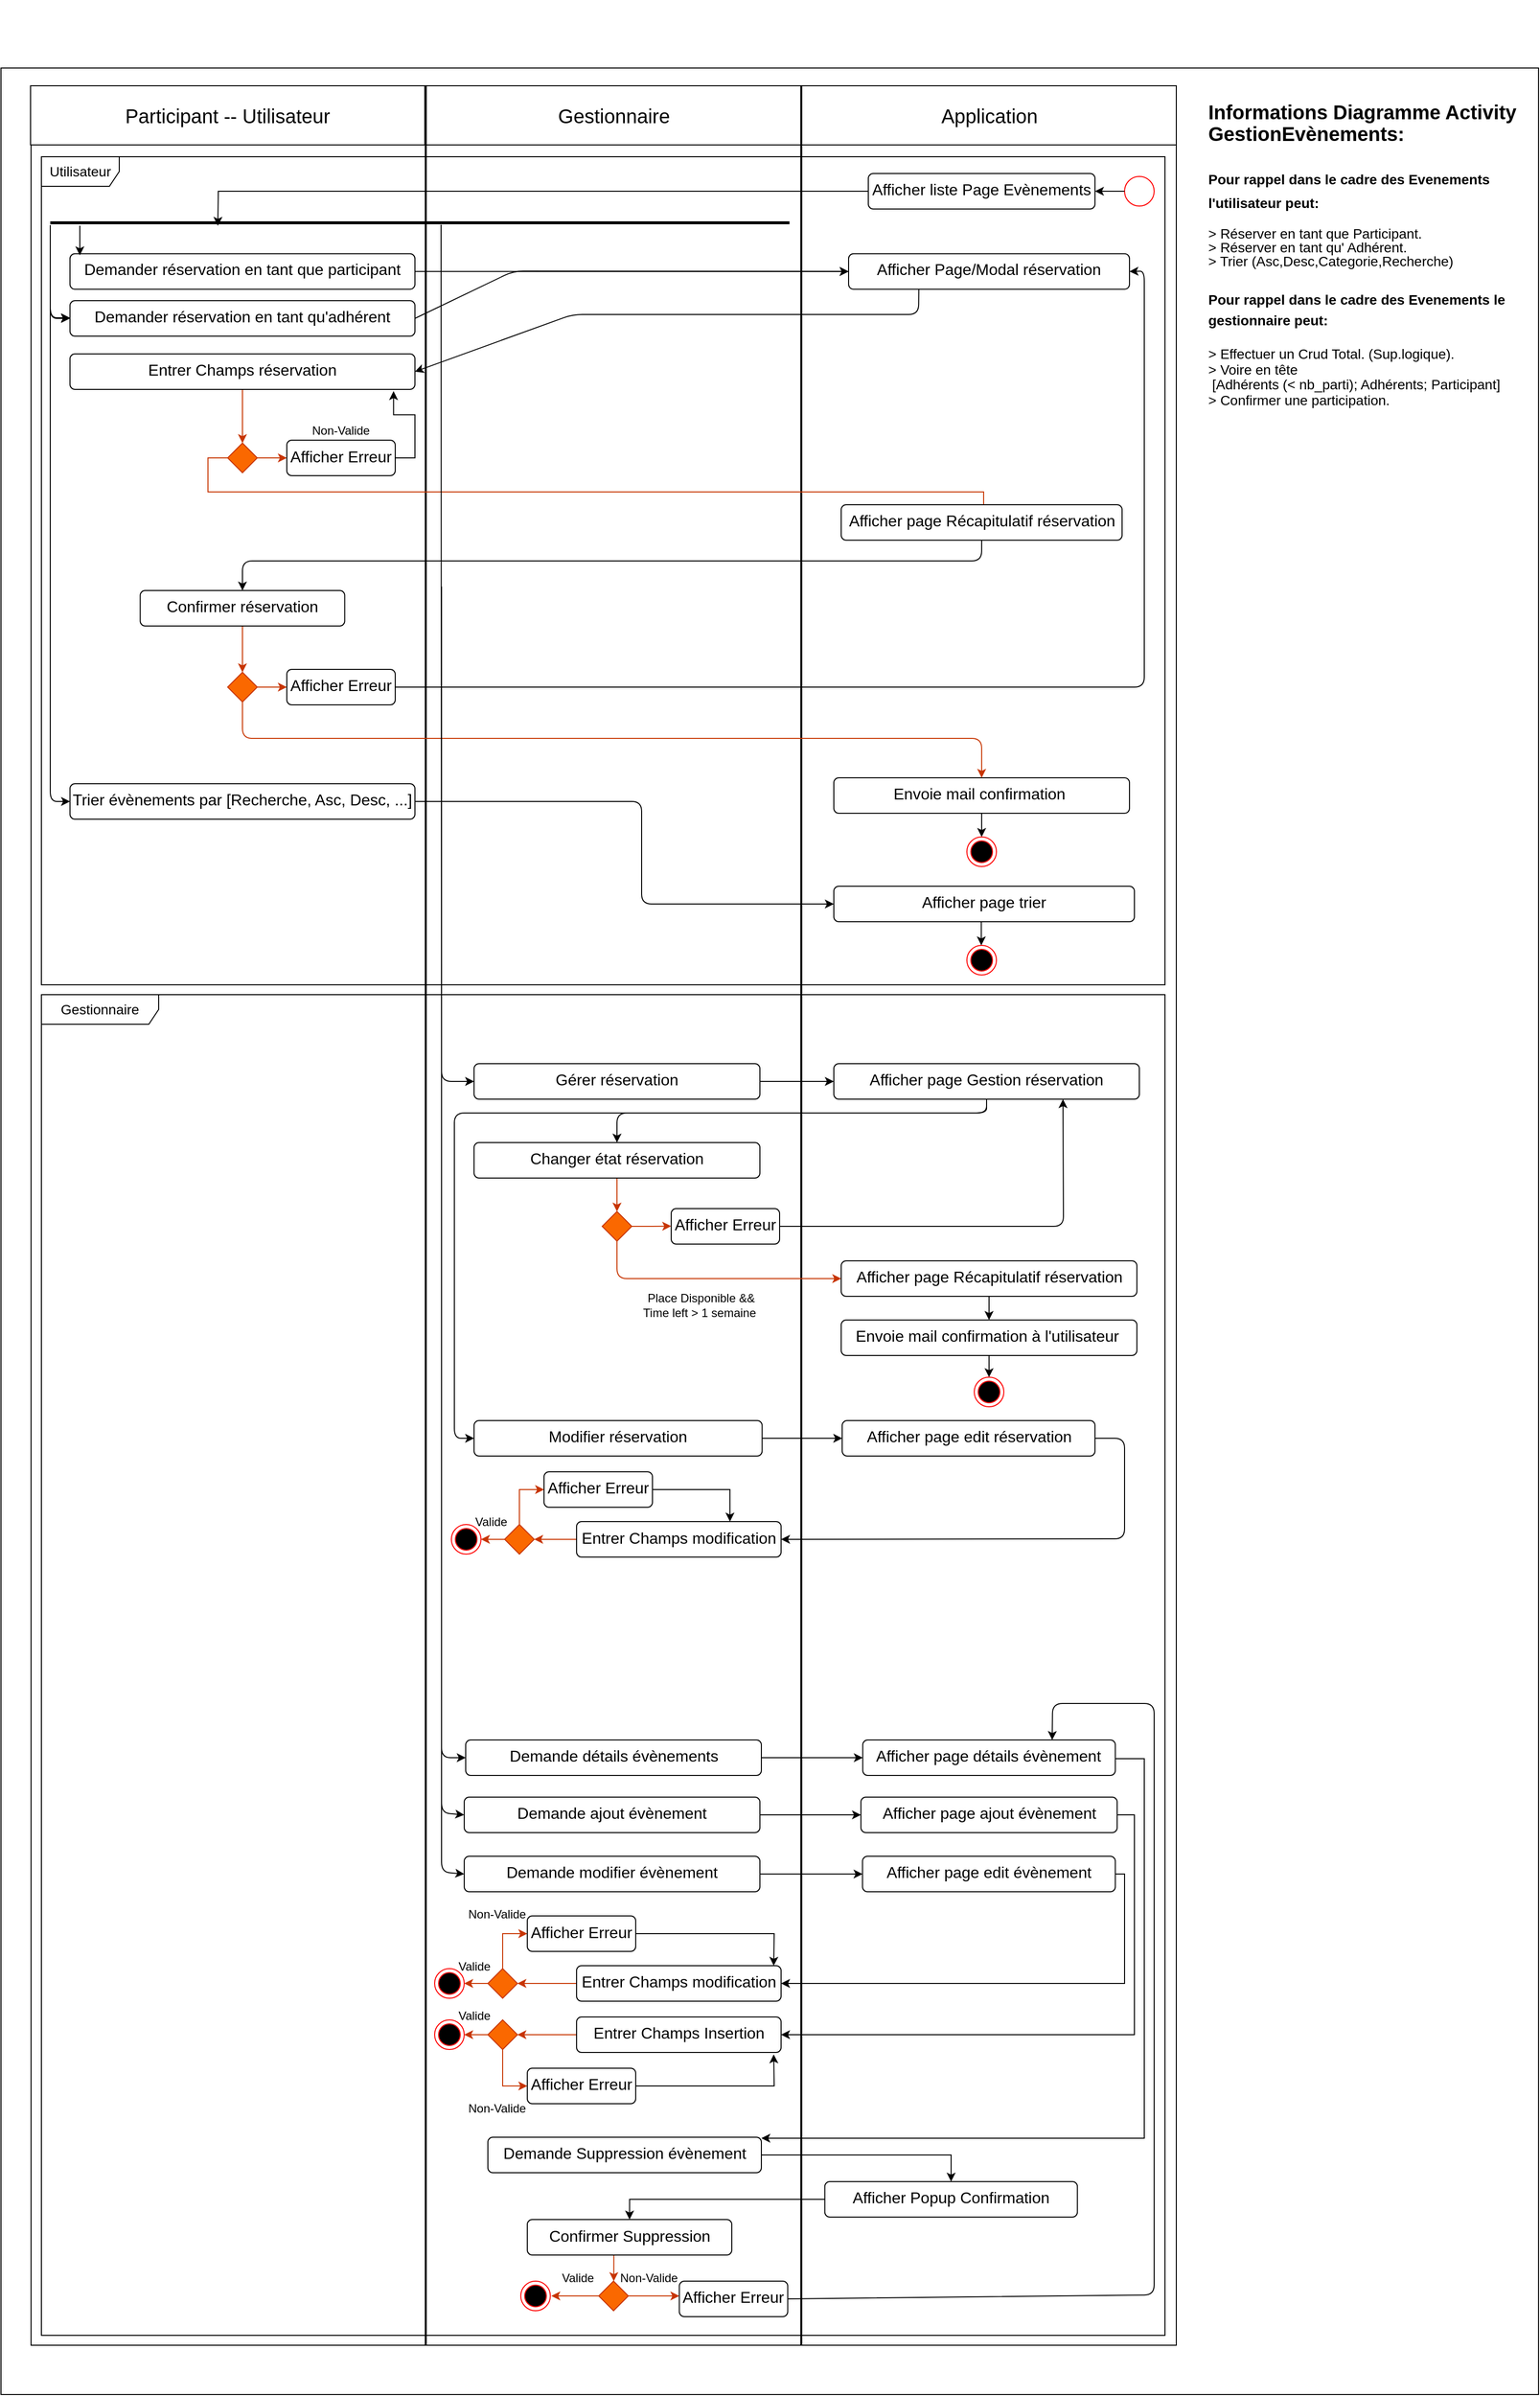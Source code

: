 <mxfile>
    <diagram id="xpCs7ac5HXJ607wwNnGd" name="Page-1">
        <mxGraphModel dx="-3199" dy="1293" grid="1" gridSize="10" guides="1" tooltips="1" connect="1" arrows="1" fold="1" page="1" pageScale="1" pageWidth="827" pageHeight="1169" math="0" shadow="0">
            <root>
                <mxCell id="0"/>
                <mxCell id="1" parent="0"/>
                <mxCell id="2" value="" style="rounded=0;whiteSpace=wrap;html=1;movable=1;resizable=1;rotatable=1;deletable=1;editable=1;locked=0;connectable=1;" parent="1" vertex="1">
                    <mxGeometry x="5400" y="1010" width="1560" height="2360" as="geometry"/>
                </mxCell>
                <mxCell id="54" value="" style="rounded=0;whiteSpace=wrap;html=1;movable=1;resizable=1;rotatable=1;deletable=1;editable=1;locked=0;connectable=1;" parent="1" vertex="1">
                    <mxGeometry x="5430.5" y="1028" width="400" height="2292" as="geometry"/>
                </mxCell>
                <mxCell id="53" value="" style="rounded=0;whiteSpace=wrap;html=1;movable=1;resizable=1;rotatable=1;deletable=1;editable=1;locked=0;connectable=1;" parent="1" vertex="1">
                    <mxGeometry x="5831.5" y="1028" width="380" height="2292" as="geometry"/>
                </mxCell>
                <mxCell id="3" value="&lt;font style=&quot;font-size: 20px;&quot;&gt;Participant -- Utilisateur&lt;/font&gt;" style="rounded=0;whiteSpace=wrap;html=1;movable=1;resizable=1;rotatable=1;deletable=1;editable=1;locked=0;connectable=1;" parent="1" vertex="1">
                    <mxGeometry x="5430" y="1028" width="400" height="60" as="geometry"/>
                </mxCell>
                <mxCell id="4" value="" style="rounded=0;whiteSpace=wrap;html=1;movable=1;resizable=1;rotatable=1;deletable=1;editable=1;locked=0;connectable=1;" parent="1" vertex="1">
                    <mxGeometry x="6212.5" y="1028" width="380" height="2292" as="geometry"/>
                </mxCell>
                <mxCell id="5" value="&lt;font style=&quot;font-size: 20px;&quot;&gt;Gestionnaire&lt;/font&gt;" style="rounded=0;whiteSpace=wrap;html=1;movable=1;resizable=1;rotatable=1;deletable=1;editable=1;locked=0;connectable=1;" parent="1" vertex="1">
                    <mxGeometry x="5831.5" y="1028" width="380" height="60" as="geometry"/>
                </mxCell>
                <mxCell id="10" value="" style="ellipse;html=1;strokeColor=#FF0000;movable=1;resizable=1;rotatable=1;deletable=1;editable=1;locked=0;connectable=1;" parent="1" vertex="1">
                    <mxGeometry x="6540" y="1120" width="30" height="30" as="geometry"/>
                </mxCell>
                <mxCell id="11" value="&lt;font color=&quot;#ffffff&quot; face=&quot;Comic Sans MS&quot; style=&quot;font-size: 30px;&quot;&gt;&lt;u style=&quot;&quot;&gt;Activity: Gestion évènements &amp;amp;&amp;amp; réservation&amp;nbsp;&lt;/u&gt;&lt;/font&gt;" style="text;html=1;strokeColor=none;fillColor=none;align=center;verticalAlign=middle;whiteSpace=wrap;rounded=0;movable=1;resizable=1;rotatable=1;deletable=1;editable=1;locked=0;connectable=1;" parent="1" vertex="1">
                    <mxGeometry x="5808.75" y="944" width="669" height="30" as="geometry"/>
                </mxCell>
                <mxCell id="13" value="&lt;h1 style=&quot;font-size: 20px; line-height: 110%;&quot;&gt;&lt;span style=&quot;background-color: initial;&quot;&gt;Informations Diagramme Activity GestionEvènements:&lt;br&gt;&lt;br&gt;&lt;/span&gt;&lt;span style=&quot;font-size: 14px; background-color: initial;&quot;&gt;Pour rappel dans le cadre des Evenements l'utilisateur peut:&lt;br&gt;&lt;/span&gt;&lt;/h1&gt;&lt;div style=&quot;line-height: 110%;&quot;&gt;&lt;span style=&quot;font-size: 14px;&quot;&gt;&amp;gt; Réserver en tant que Participant.&lt;/span&gt;&lt;/div&gt;&lt;div style=&quot;line-height: 110%;&quot;&gt;&lt;span style=&quot;font-size: 14px;&quot;&gt;&amp;gt; Réserver en tant qu' Adhérent.&lt;/span&gt;&lt;/div&gt;&lt;div style=&quot;line-height: 110%;&quot;&gt;&lt;span style=&quot;font-size: 14px;&quot;&gt;&amp;gt; Trier (Asc,Desc,Categorie,Recherche)&lt;/span&gt;&lt;/div&gt;&lt;div style=&quot;font-size: 14px; line-height: 110%;&quot;&gt;&lt;h1 style=&quot;line-height: 60%;&quot;&gt;&lt;span style=&quot;background-color: initial; font-size: 14px;&quot;&gt;Pour rappel dans le cadre&amp;nbsp;&lt;/span&gt;&lt;span style=&quot;background-color: initial; font-size: 14px;&quot;&gt;des Evenements le gestionnaire&amp;nbsp;&lt;/span&gt;&lt;span style=&quot;background-color: initial; font-size: 14px;&quot;&gt;&lt;span style=&quot;background-color: initial;&quot;&gt;peut:&lt;/span&gt;&lt;/span&gt;&lt;br&gt;&lt;/h1&gt;&lt;div style=&quot;line-height: 110%;&quot;&gt;&lt;span style=&quot;font-size: 14px;&quot;&gt;&amp;gt; Effectuer un Crud Total. (Sup.logique).&lt;/span&gt;&lt;/div&gt;&lt;div style=&quot;line-height: 110%;&quot;&gt;&lt;span style=&quot;font-size: 14px;&quot;&gt;&amp;gt; Voire en tête&amp;nbsp;&lt;/span&gt;&lt;/div&gt;&lt;div style=&quot;line-height: 110%;&quot;&gt;&lt;span style=&quot;font-size: 14px;&quot;&gt;&amp;nbsp;[Adhérents (&amp;lt; nb_parti); Adhérents; Participant]&lt;/span&gt;&lt;/div&gt;&lt;div style=&quot;line-height: 110%;&quot;&gt;&amp;gt; Confirmer une participation.&lt;/div&gt;&lt;/div&gt;&lt;div style=&quot;line-height: 110%;&quot;&gt;&lt;br&gt;&lt;/div&gt;" style="text;html=1;strokeColor=none;fillColor=none;spacing=5;spacingTop=-20;whiteSpace=wrap;overflow=hidden;rounded=0;movable=1;resizable=1;rotatable=1;deletable=1;editable=1;locked=0;connectable=1;" parent="1" vertex="1">
                    <mxGeometry x="6620" y="1041" width="330" height="446" as="geometry"/>
                </mxCell>
                <mxCell id="43" value="&lt;font style=&quot;font-size: 20px;&quot;&gt;Application&lt;/font&gt;" style="rounded=0;whiteSpace=wrap;html=1;movable=1;resizable=1;rotatable=1;deletable=1;editable=1;locked=0;connectable=1;" parent="1" vertex="1">
                    <mxGeometry x="6212.5" y="1028" width="380" height="60" as="geometry"/>
                </mxCell>
                <mxCell id="75" style="edgeStyle=none;html=1;exitX=1;exitY=0.5;exitDx=0;exitDy=0;entryX=1;entryY=0.5;entryDx=0;entryDy=0;strokeColor=#FFFFFF;fontSize=14;fillColor=#FF8000;" parent="1" source="71" target="19" edge="1">
                    <mxGeometry relative="1" as="geometry">
                        <Array as="points">
                            <mxPoint x="6570" y="1638"/>
                            <mxPoint x="6570" y="1216"/>
                        </Array>
                    </mxGeometry>
                </mxCell>
                <mxCell id="93" value="Utilisateur" style="shape=umlFrame;whiteSpace=wrap;html=1;fontSize=14;width=79;height=30;movable=0;resizable=0;rotatable=0;deletable=0;editable=0;connectable=0;" parent="1" vertex="1">
                    <mxGeometry x="5441" y="1100" width="1140" height="840" as="geometry"/>
                </mxCell>
                <mxCell id="94" value="Gestionnaire" style="shape=umlFrame;whiteSpace=wrap;html=1;fontSize=14;width=119;height=30;movable=1;resizable=1;rotatable=1;deletable=1;editable=1;connectable=1;" parent="1" vertex="1">
                    <mxGeometry x="5441" y="1950" width="1140" height="1360" as="geometry"/>
                </mxCell>
                <mxCell id="6" style="edgeStyle=orthogonalEdgeStyle;rounded=0;orthogonalLoop=1;jettySize=auto;html=1;exitX=0;exitY=0.5;exitDx=0;exitDy=0;movable=1;resizable=1;rotatable=1;deletable=1;editable=1;locked=0;connectable=1;strokeColor=#000000;" parent="1" source="7" edge="1">
                    <mxGeometry relative="1" as="geometry">
                        <mxPoint x="5620" y="1170" as="targetPoint"/>
                        <mxPoint x="5880" y="1131" as="sourcePoint"/>
                    </mxGeometry>
                </mxCell>
                <mxCell id="7" value="&lt;font style=&quot;font-size: 16px;&quot;&gt;Afficher liste Page Evènements&lt;/font&gt;" style="html=1;align=center;verticalAlign=top;rounded=1;absoluteArcSize=1;arcSize=10;dashed=0;whiteSpace=wrap;movable=1;resizable=1;rotatable=1;deletable=1;editable=1;locked=0;connectable=1;" parent="1" vertex="1">
                    <mxGeometry x="6280" y="1117" width="230" height="36" as="geometry"/>
                </mxCell>
                <mxCell id="8" value="" style="edgeStyle=none;rounded=0;orthogonalLoop=1;jettySize=auto;html=1;movable=1;resizable=1;rotatable=1;deletable=1;editable=1;locked=0;connectable=1;" parent="1" edge="1">
                    <mxGeometry relative="1" as="geometry">
                        <mxPoint x="5976.5" y="1718" as="sourcePoint"/>
                        <mxPoint x="5976.5" y="1718" as="targetPoint"/>
                    </mxGeometry>
                </mxCell>
                <mxCell id="9" style="edgeStyle=orthogonalEdgeStyle;rounded=0;orthogonalLoop=1;jettySize=auto;html=1;exitX=0;exitY=0.5;exitDx=0;exitDy=0;entryX=1;entryY=0.5;entryDx=0;entryDy=0;movable=1;resizable=1;rotatable=1;deletable=1;editable=1;locked=0;connectable=1;" parent="1" source="10" target="7" edge="1">
                    <mxGeometry relative="1" as="geometry"/>
                </mxCell>
                <mxCell id="64" style="edgeStyle=none;html=1;exitX=0.25;exitY=1;exitDx=0;exitDy=0;entryX=1;entryY=0.5;entryDx=0;entryDy=0;fontSize=14;" parent="1" source="19" target="63" edge="1">
                    <mxGeometry relative="1" as="geometry">
                        <Array as="points">
                            <mxPoint x="6331" y="1260"/>
                            <mxPoint x="5980" y="1260"/>
                        </Array>
                    </mxGeometry>
                </mxCell>
                <mxCell id="19" value="&lt;font style=&quot;font-size: 16px;&quot;&gt;Afficher Page/Modal&amp;nbsp;&lt;/font&gt;&lt;span style=&quot;font-size: 16px;&quot;&gt;réservation&lt;/span&gt;" style="html=1;align=center;verticalAlign=top;rounded=1;absoluteArcSize=1;arcSize=10;dashed=0;whiteSpace=wrap;movable=1;resizable=1;rotatable=1;deletable=1;editable=1;locked=0;connectable=1;" parent="1" vertex="1">
                    <mxGeometry x="6260" y="1198.39" width="285" height="36" as="geometry"/>
                </mxCell>
                <mxCell id="22" style="edgeStyle=orthogonalEdgeStyle;rounded=0;orthogonalLoop=1;jettySize=auto;html=1;entryX=0.5;entryY=0;entryDx=0;entryDy=0;fillColor=#fa6800;strokeColor=#C73500;exitX=0.5;exitY=1;exitDx=0;exitDy=0;" parent="1" source="63" target="25" edge="1">
                    <mxGeometry relative="1" as="geometry">
                        <mxPoint x="5645" y="1350" as="sourcePoint"/>
                    </mxGeometry>
                </mxCell>
                <mxCell id="23" style="edgeStyle=orthogonalEdgeStyle;rounded=0;orthogonalLoop=1;jettySize=auto;html=1;exitX=1;exitY=0.5;exitDx=0;exitDy=0;fillColor=#fa6800;strokeColor=#C73500;entryX=0;entryY=0.5;entryDx=0;entryDy=0;" parent="1" source="25" target="47" edge="1">
                    <mxGeometry relative="1" as="geometry">
                        <mxPoint x="5720" y="1350" as="targetPoint"/>
                    </mxGeometry>
                </mxCell>
                <mxCell id="24" style="edgeStyle=orthogonalEdgeStyle;rounded=0;orthogonalLoop=1;jettySize=auto;html=1;exitX=0;exitY=0.5;exitDx=0;exitDy=0;entryX=0.5;entryY=0;entryDx=0;entryDy=0;fillColor=#fa6800;strokeColor=#C73500;" parent="1" source="25" target="28" edge="1">
                    <mxGeometry relative="1" as="geometry">
                        <Array as="points">
                            <mxPoint x="5610" y="1405"/>
                            <mxPoint x="5610" y="1440"/>
                            <mxPoint x="6397" y="1440"/>
                            <mxPoint x="6397" y="1488"/>
                        </Array>
                    </mxGeometry>
                </mxCell>
                <mxCell id="25" value="" style="rhombus;fillColor=#fa6800;fontColor=#000000;strokeColor=#C73500;movable=1;resizable=1;rotatable=1;deletable=1;editable=1;locked=0;connectable=1;" parent="1" vertex="1">
                    <mxGeometry x="5630" y="1390.5" width="30" height="30" as="geometry"/>
                </mxCell>
                <mxCell id="26" value="Non-Valide" style="text;html=1;strokeColor=none;fillColor=none;align=center;verticalAlign=middle;whiteSpace=wrap;rounded=0;movable=1;resizable=1;rotatable=1;deletable=1;editable=1;locked=0;connectable=1;" parent="1" vertex="1">
                    <mxGeometry x="5710" y="1367.5" width="70" height="20" as="geometry"/>
                </mxCell>
                <mxCell id="68" style="edgeStyle=none;html=1;exitX=0.5;exitY=1;exitDx=0;exitDy=0;entryX=0.5;entryY=0;entryDx=0;entryDy=0;fontSize=14;" parent="1" source="28" target="67" edge="1">
                    <mxGeometry relative="1" as="geometry">
                        <Array as="points">
                            <mxPoint x="6395" y="1510"/>
                            <mxPoint x="5645" y="1510"/>
                        </Array>
                    </mxGeometry>
                </mxCell>
                <mxCell id="28" value="&lt;font style=&quot;font-size: 16px;&quot;&gt;Afficher page Récapitulatif&amp;nbsp;&lt;/font&gt;&lt;span style=&quot;font-size: 16px;&quot;&gt;réservation&lt;/span&gt;" style="html=1;align=center;verticalAlign=top;rounded=1;absoluteArcSize=1;arcSize=10;dashed=0;whiteSpace=wrap;movable=1;resizable=1;rotatable=1;deletable=1;editable=1;locked=0;connectable=1;" parent="1" vertex="1">
                    <mxGeometry x="6252.5" y="1453" width="285" height="36" as="geometry"/>
                </mxCell>
                <mxCell id="46" style="edgeStyle=orthogonalEdgeStyle;rounded=0;orthogonalLoop=1;jettySize=auto;html=1;exitX=1;exitY=0.5;exitDx=0;exitDy=0;entryX=0.938;entryY=1.049;entryDx=0;entryDy=0;entryPerimeter=0;" parent="1" source="47" target="63" edge="1">
                    <mxGeometry relative="1" as="geometry">
                        <mxPoint x="5800" y="1350" as="targetPoint"/>
                    </mxGeometry>
                </mxCell>
                <mxCell id="47" value="&lt;font style=&quot;font-size: 16px;&quot;&gt;Afficher Erreur&lt;/font&gt;" style="html=1;align=center;verticalAlign=top;rounded=1;absoluteArcSize=1;arcSize=10;dashed=0;whiteSpace=wrap;movable=1;resizable=1;rotatable=1;deletable=1;editable=1;locked=0;connectable=1;" parent="1" vertex="1">
                    <mxGeometry x="5690" y="1387.5" width="110" height="36" as="geometry"/>
                </mxCell>
                <mxCell id="78" style="edgeStyle=none;html=1;exitX=0.5;exitY=1;exitDx=0;exitDy=0;entryX=0.5;entryY=0;entryDx=0;entryDy=0;strokeColor=#000000;fontSize=14;fillColor=#FF8000;" parent="1" source="52" target="77" edge="1">
                    <mxGeometry relative="1" as="geometry"/>
                </mxCell>
                <mxCell id="52" value="&lt;font style=&quot;font-size: 16px;&quot;&gt;Envoie mail confirmation&amp;nbsp;&lt;/font&gt;" style="html=1;align=center;verticalAlign=top;rounded=1;absoluteArcSize=1;arcSize=10;dashed=0;whiteSpace=wrap;movable=1;resizable=1;rotatable=1;deletable=1;editable=1;locked=0;connectable=1;" parent="1" vertex="1">
                    <mxGeometry x="6245" y="1730" width="300" height="36" as="geometry"/>
                </mxCell>
                <mxCell id="55" value="" style="endArrow=none;startArrow=none;endFill=0;startFill=0;endSize=8;html=1;verticalAlign=bottom;labelBackgroundColor=none;strokeWidth=3;rounded=0;movable=1;resizable=1;rotatable=1;deletable=1;editable=1;locked=0;connectable=1;" parent="1" edge="1">
                    <mxGeometry width="160" relative="1" as="geometry">
                        <mxPoint x="5450" y="1167" as="sourcePoint"/>
                        <mxPoint x="6200" y="1167" as="targetPoint"/>
                    </mxGeometry>
                </mxCell>
                <mxCell id="59" style="edgeStyle=none;html=1;exitX=1;exitY=0.5;exitDx=0;exitDy=0;entryX=0;entryY=0.5;entryDx=0;entryDy=0;fontSize=14;" parent="1" source="56" target="19" edge="1">
                    <mxGeometry relative="1" as="geometry"/>
                </mxCell>
                <mxCell id="56" value="&lt;font style=&quot;font-size: 16px;&quot;&gt;Demander réservation en tant que participant&lt;/font&gt;" style="html=1;align=center;verticalAlign=top;rounded=1;absoluteArcSize=1;arcSize=10;dashed=0;whiteSpace=wrap;movable=1;resizable=1;rotatable=1;deletable=1;editable=1;locked=0;connectable=1;" parent="1" vertex="1">
                    <mxGeometry x="5470" y="1198.39" width="350" height="36" as="geometry"/>
                </mxCell>
                <mxCell id="60" style="edgeStyle=none;html=1;exitX=1;exitY=0.5;exitDx=0;exitDy=0;entryX=0;entryY=0.5;entryDx=0;entryDy=0;fontSize=14;" parent="1" source="57" target="19" edge="1">
                    <mxGeometry relative="1" as="geometry">
                        <Array as="points">
                            <mxPoint x="5920" y="1216"/>
                        </Array>
                    </mxGeometry>
                </mxCell>
                <mxCell id="62" style="edgeStyle=none;html=1;fontSize=14;entryX=0;entryY=0.5;entryDx=0;entryDy=0;" parent="1" target="57" edge="1">
                    <mxGeometry relative="1" as="geometry">
                        <mxPoint x="5450" y="1170" as="sourcePoint"/>
                        <Array as="points">
                            <mxPoint x="5450" y="1264"/>
                        </Array>
                    </mxGeometry>
                </mxCell>
                <mxCell id="57" value="&lt;font style=&quot;font-size: 16px;&quot;&gt;Demander réservation en tant qu'adhérent&lt;/font&gt;" style="html=1;align=center;verticalAlign=top;rounded=1;absoluteArcSize=1;arcSize=10;dashed=0;whiteSpace=wrap;movable=1;resizable=1;rotatable=1;deletable=1;editable=1;locked=0;connectable=1;" parent="1" vertex="1">
                    <mxGeometry x="5470" y="1246" width="350" height="36" as="geometry"/>
                </mxCell>
                <mxCell id="63" value="&lt;span style=&quot;font-size: 16px;&quot;&gt;Entrer Champs&amp;nbsp;&lt;/span&gt;&lt;span style=&quot;font-size: 16px;&quot;&gt;réservation&lt;/span&gt;" style="html=1;align=center;verticalAlign=top;rounded=1;absoluteArcSize=1;arcSize=10;dashed=0;whiteSpace=wrap;movable=1;resizable=1;rotatable=1;deletable=1;editable=1;locked=0;connectable=1;strokeColor=default;" parent="1" vertex="1">
                    <mxGeometry x="5470" y="1300" width="350" height="36" as="geometry"/>
                </mxCell>
                <mxCell id="72" style="edgeStyle=none;html=1;exitX=0.5;exitY=1;exitDx=0;exitDy=0;entryX=0.5;entryY=0;entryDx=0;entryDy=0;fontSize=14;fillColor=#FF8000;strokeColor=#C73500;" parent="1" source="67" target="70" edge="1">
                    <mxGeometry relative="1" as="geometry"/>
                </mxCell>
                <mxCell id="67" value="&lt;span style=&quot;font-size: 16px;&quot;&gt;Confirmer&amp;nbsp;&lt;/span&gt;&lt;span style=&quot;font-size: 16px;&quot;&gt;réservation&lt;/span&gt;" style="html=1;align=center;verticalAlign=top;rounded=1;absoluteArcSize=1;arcSize=10;dashed=0;whiteSpace=wrap;movable=1;resizable=1;rotatable=1;deletable=1;editable=1;locked=0;connectable=1;" parent="1" vertex="1">
                    <mxGeometry x="5541.25" y="1540" width="207.5" height="36" as="geometry"/>
                </mxCell>
                <mxCell id="69" style="edgeStyle=orthogonalEdgeStyle;rounded=0;orthogonalLoop=1;jettySize=auto;html=1;exitX=1;exitY=0.5;exitDx=0;exitDy=0;fillColor=#fa6800;strokeColor=#C73500;entryX=0;entryY=0.5;entryDx=0;entryDy=0;" parent="1" source="70" target="71" edge="1">
                    <mxGeometry relative="1" as="geometry">
                        <mxPoint x="5720" y="1582.5" as="targetPoint"/>
                    </mxGeometry>
                </mxCell>
                <mxCell id="76" style="edgeStyle=none;html=1;exitX=0.5;exitY=1;exitDx=0;exitDy=0;entryX=0.5;entryY=0;entryDx=0;entryDy=0;strokeColor=#C73500;fontSize=14;fillColor=#FF8000;" parent="1" source="70" target="52" edge="1">
                    <mxGeometry relative="1" as="geometry">
                        <Array as="points">
                            <mxPoint x="5645" y="1690"/>
                            <mxPoint x="6395" y="1690"/>
                        </Array>
                    </mxGeometry>
                </mxCell>
                <mxCell id="70" value="" style="rhombus;fillColor=#fa6800;fontColor=#000000;strokeColor=#C73500;movable=1;resizable=1;rotatable=1;deletable=1;editable=1;locked=0;connectable=1;" parent="1" vertex="1">
                    <mxGeometry x="5630" y="1623" width="30" height="30" as="geometry"/>
                </mxCell>
                <mxCell id="254" style="edgeStyle=none;html=1;exitX=1;exitY=0.5;exitDx=0;exitDy=0;strokeColor=#000000;fontColor=#FFFFFF;entryX=1;entryY=0.5;entryDx=0;entryDy=0;" edge="1" parent="1" source="71" target="19">
                    <mxGeometry relative="1" as="geometry">
                        <mxPoint x="6110" y="1500" as="targetPoint"/>
                        <Array as="points">
                            <mxPoint x="6560" y="1638"/>
                            <mxPoint x="6560" y="1216"/>
                        </Array>
                    </mxGeometry>
                </mxCell>
                <mxCell id="71" value="&lt;font style=&quot;font-size: 16px;&quot;&gt;Afficher Erreur&lt;/font&gt;" style="html=1;align=center;verticalAlign=top;rounded=1;absoluteArcSize=1;arcSize=10;dashed=0;whiteSpace=wrap;movable=1;resizable=1;rotatable=1;deletable=1;editable=1;locked=0;connectable=1;" parent="1" vertex="1">
                    <mxGeometry x="5690" y="1620" width="110" height="36" as="geometry"/>
                </mxCell>
                <mxCell id="77" value="" style="ellipse;html=1;shape=endState;fillColor=#000000;strokeColor=#ff0000;movable=1;resizable=1;rotatable=1;deletable=1;editable=1;locked=0;connectable=1;" parent="1" vertex="1">
                    <mxGeometry x="6380" y="1790" width="30" height="30" as="geometry"/>
                </mxCell>
                <mxCell id="81" style="edgeStyle=none;html=1;strokeColor=#000000;fontSize=14;fillColor=#FF8000;entryX=0;entryY=0.5;entryDx=0;entryDy=0;" parent="1" target="79" edge="1">
                    <mxGeometry relative="1" as="geometry">
                        <mxPoint x="5450" y="1170" as="sourcePoint"/>
                        <Array as="points">
                            <mxPoint x="5450" y="1754"/>
                        </Array>
                    </mxGeometry>
                </mxCell>
                <mxCell id="83" style="edgeStyle=none;html=1;exitX=1;exitY=0.5;exitDx=0;exitDy=0;entryX=0;entryY=0.5;entryDx=0;entryDy=0;fontSize=14;fillColor=#f5f5f5;strokeColor=#000000;" parent="1" source="79" target="82" edge="1">
                    <mxGeometry relative="1" as="geometry">
                        <Array as="points">
                            <mxPoint x="6050" y="1754"/>
                            <mxPoint x="6050" y="1858"/>
                        </Array>
                    </mxGeometry>
                </mxCell>
                <mxCell id="79" value="&lt;font style=&quot;font-size: 16px;&quot;&gt;Trier évènements par [Recherche, Asc, Desc, ...]&lt;/font&gt;" style="html=1;align=center;verticalAlign=top;rounded=1;absoluteArcSize=1;arcSize=10;dashed=0;whiteSpace=wrap;movable=1;resizable=1;rotatable=1;deletable=1;editable=1;locked=0;connectable=1;" parent="1" vertex="1">
                    <mxGeometry x="5470" y="1736" width="350" height="36" as="geometry"/>
                </mxCell>
                <mxCell id="80" style="edgeStyle=none;html=1;fontSize=14;entryX=0;entryY=0.5;entryDx=0;entryDy=0;" parent="1" edge="1">
                    <mxGeometry relative="1" as="geometry">
                        <mxPoint x="5470" y="1263.39" as="targetPoint"/>
                        <mxPoint x="5450" y="1169.39" as="sourcePoint"/>
                        <Array as="points">
                            <mxPoint x="5450" y="1263.39"/>
                        </Array>
                    </mxGeometry>
                </mxCell>
                <mxCell id="61" style="edgeStyle=none;html=1;fontSize=14;" parent="1" edge="1">
                    <mxGeometry relative="1" as="geometry">
                        <mxPoint x="5480" y="1200" as="targetPoint"/>
                        <mxPoint x="5480" y="1170" as="sourcePoint"/>
                    </mxGeometry>
                </mxCell>
                <mxCell id="82" value="&lt;font style=&quot;font-size: 16px;&quot;&gt;Afficher page trier&lt;/font&gt;" style="html=1;align=center;verticalAlign=top;rounded=1;absoluteArcSize=1;arcSize=10;dashed=0;whiteSpace=wrap;movable=1;resizable=1;rotatable=1;deletable=1;editable=1;locked=0;connectable=1;" parent="1" vertex="1">
                    <mxGeometry x="6245" y="1840" width="305" height="36" as="geometry"/>
                </mxCell>
                <mxCell id="84" value="" style="ellipse;html=1;shape=endState;fillColor=#000000;strokeColor=#ff0000;movable=1;resizable=1;rotatable=1;deletable=1;editable=1;locked=0;connectable=1;" parent="1" vertex="1">
                    <mxGeometry x="6380" y="1900" width="30" height="30" as="geometry"/>
                </mxCell>
                <mxCell id="85" style="edgeStyle=none;html=1;exitX=0.5;exitY=1;exitDx=0;exitDy=0;entryX=0.5;entryY=0;entryDx=0;entryDy=0;strokeColor=#000000;fontSize=14;fillColor=#FF8000;" parent="1" edge="1">
                    <mxGeometry relative="1" as="geometry">
                        <mxPoint x="6394.64" y="1876" as="sourcePoint"/>
                        <mxPoint x="6394.64" y="1900" as="targetPoint"/>
                    </mxGeometry>
                </mxCell>
                <mxCell id="98" style="edgeStyle=none;html=1;strokeColor=#000000;fontSize=14;fillColor=#FF8000;entryX=0;entryY=0.5;entryDx=0;entryDy=0;" parent="1" edge="1" target="99">
                    <mxGeometry relative="1" as="geometry">
                        <mxPoint x="5866.5" y="2036" as="targetPoint"/>
                        <mxPoint x="5846.5" y="1169" as="sourcePoint"/>
                        <Array as="points">
                            <mxPoint x="5847" y="2038"/>
                        </Array>
                    </mxGeometry>
                </mxCell>
                <mxCell id="101" style="edgeStyle=none;html=1;exitX=1;exitY=0.5;exitDx=0;exitDy=0;entryX=0;entryY=0.5;entryDx=0;entryDy=0;strokeColor=#000000;fontSize=14;fillColor=#FF8000;" parent="1" source="99" target="100" edge="1">
                    <mxGeometry relative="1" as="geometry"/>
                </mxCell>
                <mxCell id="99" value="&lt;font style=&quot;font-size: 16px;&quot;&gt;Gérer réservation&lt;/font&gt;" style="html=1;align=center;verticalAlign=top;rounded=1;absoluteArcSize=1;arcSize=10;dashed=0;whiteSpace=wrap;movable=1;resizable=1;rotatable=1;deletable=1;editable=1;locked=0;connectable=1;" parent="1" vertex="1">
                    <mxGeometry x="5880" y="2020" width="290" height="36" as="geometry"/>
                </mxCell>
                <mxCell id="103" style="edgeStyle=none;html=1;exitX=0.5;exitY=1;exitDx=0;exitDy=0;entryX=0.5;entryY=0;entryDx=0;entryDy=0;strokeColor=#000000;fontSize=14;fillColor=#FF8000;" parent="1" source="100" target="102" edge="1">
                    <mxGeometry relative="1" as="geometry">
                        <Array as="points">
                            <mxPoint x="6400" y="2070"/>
                            <mxPoint x="6025" y="2070"/>
                        </Array>
                    </mxGeometry>
                </mxCell>
                <mxCell id="100" value="&lt;font style=&quot;font-size: 16px;&quot;&gt;Afficher page Gestion réservation&lt;/font&gt;" style="html=1;align=center;verticalAlign=top;rounded=1;absoluteArcSize=1;arcSize=10;dashed=0;whiteSpace=wrap;movable=1;resizable=1;rotatable=1;deletable=1;editable=1;locked=0;connectable=1;" parent="1" vertex="1">
                    <mxGeometry x="6245" y="2020" width="310" height="36" as="geometry"/>
                </mxCell>
                <mxCell id="106" style="edgeStyle=none;html=1;exitX=0.5;exitY=1;exitDx=0;exitDy=0;entryX=0.5;entryY=0;entryDx=0;entryDy=0;strokeColor=#C73500;fontSize=14;fillColor=#FF8000;" parent="1" source="102" target="105" edge="1">
                    <mxGeometry relative="1" as="geometry"/>
                </mxCell>
                <mxCell id="102" value="&lt;font style=&quot;font-size: 16px;&quot;&gt;Changer état&amp;nbsp;&lt;/font&gt;&lt;span style=&quot;font-size: 16px;&quot;&gt;réservation&lt;/span&gt;" style="html=1;align=center;verticalAlign=top;rounded=1;absoluteArcSize=1;arcSize=10;dashed=0;whiteSpace=wrap;movable=1;resizable=1;rotatable=1;deletable=1;editable=1;locked=0;connectable=1;" parent="1" vertex="1">
                    <mxGeometry x="5880" y="2100" width="290" height="36" as="geometry"/>
                </mxCell>
                <mxCell id="104" style="edgeStyle=orthogonalEdgeStyle;rounded=0;orthogonalLoop=1;jettySize=auto;html=1;exitX=1;exitY=0.5;exitDx=0;exitDy=0;fillColor=#fa6800;strokeColor=#C73500;" parent="1" source="105" edge="1">
                    <mxGeometry relative="1" as="geometry">
                        <mxPoint x="6080" y="2184.8" as="targetPoint"/>
                    </mxGeometry>
                </mxCell>
                <mxCell id="110" style="edgeStyle=none;html=1;exitX=0.5;exitY=1;exitDx=0;exitDy=0;entryX=0;entryY=0.5;entryDx=0;entryDy=0;strokeColor=#C73500;fontSize=14;fillColor=#FF8000;" parent="1" source="105" target="109" edge="1">
                    <mxGeometry relative="1" as="geometry">
                        <Array as="points">
                            <mxPoint x="6025" y="2238"/>
                        </Array>
                    </mxGeometry>
                </mxCell>
                <mxCell id="105" value="" style="rhombus;fillColor=#fa6800;fontColor=#000000;strokeColor=#C73500;movable=1;resizable=1;rotatable=1;deletable=1;editable=1;locked=0;connectable=1;" parent="1" vertex="1">
                    <mxGeometry x="6010" y="2170" width="30" height="30" as="geometry"/>
                </mxCell>
                <mxCell id="108" style="edgeStyle=none;html=1;exitX=1;exitY=0.5;exitDx=0;exitDy=0;entryX=0.75;entryY=1;entryDx=0;entryDy=0;strokeColor=#000000;fontSize=14;fillColor=#FF8000;" parent="1" source="107" target="100" edge="1">
                    <mxGeometry relative="1" as="geometry">
                        <Array as="points">
                            <mxPoint x="6478" y="2185"/>
                        </Array>
                    </mxGeometry>
                </mxCell>
                <mxCell id="107" value="&lt;font style=&quot;font-size: 16px;&quot;&gt;Afficher Erreur&lt;/font&gt;" style="html=1;align=center;verticalAlign=top;rounded=1;absoluteArcSize=1;arcSize=10;dashed=0;whiteSpace=wrap;movable=1;resizable=1;rotatable=1;deletable=1;editable=1;locked=0;connectable=1;" parent="1" vertex="1">
                    <mxGeometry x="6080" y="2167" width="110" height="36" as="geometry"/>
                </mxCell>
                <mxCell id="113" style="edgeStyle=none;html=1;exitX=0.5;exitY=1;exitDx=0;exitDy=0;entryX=0.5;entryY=0;entryDx=0;entryDy=0;strokeColor=#000000;fontSize=14;fillColor=#FF8000;" parent="1" source="109" target="112" edge="1">
                    <mxGeometry relative="1" as="geometry"/>
                </mxCell>
                <mxCell id="109" value="&lt;font style=&quot;font-size: 16px;&quot;&gt;Afficher page Récapitulatif&amp;nbsp;&lt;/font&gt;&lt;span style=&quot;font-size: 16px;&quot;&gt;réservation&lt;/span&gt;" style="html=1;align=center;verticalAlign=top;rounded=1;absoluteArcSize=1;arcSize=10;dashed=0;whiteSpace=wrap;movable=1;resizable=1;rotatable=1;deletable=1;editable=1;locked=0;connectable=1;" parent="1" vertex="1">
                    <mxGeometry x="6252.5" y="2220" width="300" height="36" as="geometry"/>
                </mxCell>
                <mxCell id="111" value="Place Disponible &amp;amp;&amp;amp; Time left &amp;gt; 1 semaine&amp;nbsp;" style="text;html=1;strokeColor=none;fillColor=none;align=center;verticalAlign=middle;whiteSpace=wrap;rounded=0;movable=1;resizable=1;rotatable=1;deletable=1;editable=1;locked=0;connectable=1;" parent="1" vertex="1">
                    <mxGeometry x="6050" y="2250" width="121.25" height="30" as="geometry"/>
                </mxCell>
                <mxCell id="115" style="edgeStyle=none;html=1;exitX=0.5;exitY=1;exitDx=0;exitDy=0;entryX=0.5;entryY=0;entryDx=0;entryDy=0;strokeColor=#000000;fontSize=14;fillColor=#FF8000;" parent="1" source="112" target="114" edge="1">
                    <mxGeometry relative="1" as="geometry"/>
                </mxCell>
                <mxCell id="112" value="&lt;font style=&quot;font-size: 16px;&quot;&gt;Envoie mail confirmation à l'utilisateur&amp;nbsp;&lt;/font&gt;" style="html=1;align=center;verticalAlign=top;rounded=1;absoluteArcSize=1;arcSize=10;dashed=0;whiteSpace=wrap;movable=1;resizable=1;rotatable=1;deletable=1;editable=1;locked=0;connectable=1;" parent="1" vertex="1">
                    <mxGeometry x="6252.5" y="2280" width="300" height="36" as="geometry"/>
                </mxCell>
                <mxCell id="114" value="" style="ellipse;html=1;shape=endState;fillColor=#000000;strokeColor=#ff0000;movable=1;resizable=1;rotatable=1;deletable=1;editable=1;locked=0;connectable=1;" parent="1" vertex="1">
                    <mxGeometry x="6387.5" y="2338" width="30" height="30" as="geometry"/>
                </mxCell>
                <mxCell id="202" value="" style="edgeStyle=none;rounded=0;orthogonalLoop=1;jettySize=auto;html=1;movable=1;resizable=1;rotatable=1;deletable=1;editable=1;locked=0;connectable=1;" parent="1" edge="1">
                    <mxGeometry relative="1" as="geometry">
                        <mxPoint x="6350.5" y="3209" as="sourcePoint"/>
                        <mxPoint x="6350.5" y="3209" as="targetPoint"/>
                    </mxGeometry>
                </mxCell>
                <mxCell id="203" style="edgeStyle=orthogonalEdgeStyle;rounded=0;orthogonalLoop=1;jettySize=auto;html=1;exitX=1;exitY=0.5;exitDx=0;exitDy=0;entryX=0;entryY=0.5;entryDx=0;entryDy=0;movable=1;resizable=1;rotatable=1;deletable=1;editable=1;locked=0;connectable=1;" parent="1" source="204" target="206" edge="1">
                    <mxGeometry relative="1" as="geometry"/>
                </mxCell>
                <mxCell id="204" value="&lt;span style=&quot;font-size: 16px;&quot;&gt;Demande détails évènements&lt;/span&gt;" style="html=1;align=center;verticalAlign=top;rounded=1;absoluteArcSize=1;arcSize=10;dashed=0;whiteSpace=wrap;movable=1;resizable=1;rotatable=1;deletable=1;editable=1;locked=0;connectable=1;" parent="1" vertex="1">
                    <mxGeometry x="5871.5" y="2706" width="300" height="36" as="geometry"/>
                </mxCell>
                <mxCell id="205" style="edgeStyle=orthogonalEdgeStyle;rounded=0;orthogonalLoop=1;jettySize=auto;html=1;exitX=1;exitY=0.5;exitDx=0;exitDy=0;entryX=1;entryY=0;entryDx=0;entryDy=0;movable=1;resizable=1;rotatable=1;deletable=1;editable=1;locked=0;connectable=1;" parent="1" edge="1">
                    <mxGeometry relative="1" as="geometry">
                        <mxPoint x="6467.75" y="2725" as="sourcePoint"/>
                        <mxPoint x="6171.5" y="3110" as="targetPoint"/>
                        <Array as="points">
                            <mxPoint x="6560" y="2725"/>
                            <mxPoint x="6560" y="3110"/>
                        </Array>
                    </mxGeometry>
                </mxCell>
                <mxCell id="206" value="&lt;span style=&quot;font-size: 16px;&quot;&gt;Afficher page détails&amp;nbsp;&lt;/span&gt;&lt;span style=&quot;font-size: 16px;&quot;&gt;évènement&lt;/span&gt;" style="html=1;align=center;verticalAlign=top;rounded=1;absoluteArcSize=1;arcSize=10;dashed=0;whiteSpace=wrap;movable=1;resizable=1;rotatable=1;deletable=1;editable=1;locked=0;connectable=1;" parent="1" vertex="1">
                    <mxGeometry x="6274.37" y="2706" width="256.25" height="36" as="geometry"/>
                </mxCell>
                <mxCell id="207" style="edgeStyle=orthogonalEdgeStyle;rounded=0;orthogonalLoop=1;jettySize=auto;html=1;exitX=1;exitY=0.5;exitDx=0;exitDy=0;entryX=0;entryY=0.5;entryDx=0;entryDy=0;movable=1;resizable=1;rotatable=1;deletable=1;editable=1;locked=0;connectable=1;" parent="1" source="208" target="212" edge="1">
                    <mxGeometry relative="1" as="geometry"/>
                </mxCell>
                <mxCell id="208" value="&lt;span style=&quot;font-size: 16px;&quot;&gt;Demande ajout&amp;nbsp;&lt;/span&gt;&lt;span style=&quot;font-size: 16px;&quot;&gt;évènement&lt;/span&gt;" style="html=1;align=center;verticalAlign=top;rounded=1;absoluteArcSize=1;arcSize=10;dashed=0;whiteSpace=wrap;movable=1;resizable=1;rotatable=1;deletable=1;editable=1;locked=0;connectable=1;" parent="1" vertex="1">
                    <mxGeometry x="5870" y="2764" width="300" height="36" as="geometry"/>
                </mxCell>
                <mxCell id="209" style="edgeStyle=orthogonalEdgeStyle;rounded=0;orthogonalLoop=1;jettySize=auto;html=1;exitX=1;exitY=0.5;exitDx=0;exitDy=0;entryX=0;entryY=0.5;entryDx=0;entryDy=0;movable=1;resizable=1;rotatable=1;deletable=1;editable=1;locked=0;connectable=1;" parent="1" source="210" target="214" edge="1">
                    <mxGeometry relative="1" as="geometry"/>
                </mxCell>
                <mxCell id="210" value="&lt;span style=&quot;font-size: 16px;&quot;&gt;Demande modifier&amp;nbsp;&lt;/span&gt;&lt;span style=&quot;font-size: 16px;&quot;&gt;évènement&lt;/span&gt;" style="html=1;align=center;verticalAlign=top;rounded=1;absoluteArcSize=1;arcSize=10;dashed=0;whiteSpace=wrap;movable=1;resizable=1;rotatable=1;deletable=1;editable=1;locked=0;connectable=1;" parent="1" vertex="1">
                    <mxGeometry x="5870" y="2824" width="300" height="36" as="geometry"/>
                </mxCell>
                <mxCell id="211" style="edgeStyle=orthogonalEdgeStyle;rounded=0;orthogonalLoop=1;jettySize=auto;html=1;exitX=1;exitY=0.5;exitDx=0;exitDy=0;entryX=1;entryY=0.5;entryDx=0;entryDy=0;movable=1;resizable=1;rotatable=1;deletable=1;editable=1;locked=0;connectable=1;" parent="1" source="212" target="218" edge="1">
                    <mxGeometry relative="1" as="geometry">
                        <Array as="points">
                            <mxPoint x="6550" y="2782"/>
                            <mxPoint x="6550" y="3005"/>
                        </Array>
                    </mxGeometry>
                </mxCell>
                <mxCell id="212" value="&lt;span style=&quot;font-size: 16px;&quot;&gt;Afficher page ajout&amp;nbsp;&lt;/span&gt;&lt;span style=&quot;font-size: 16px;&quot;&gt;évènement&lt;/span&gt;" style="html=1;align=center;verticalAlign=top;rounded=1;absoluteArcSize=1;arcSize=10;dashed=0;whiteSpace=wrap;movable=1;resizable=1;rotatable=1;deletable=1;editable=1;locked=0;connectable=1;" parent="1" vertex="1">
                    <mxGeometry x="6272.5" y="2764" width="260" height="36" as="geometry"/>
                </mxCell>
                <mxCell id="213" style="edgeStyle=orthogonalEdgeStyle;rounded=0;orthogonalLoop=1;jettySize=auto;html=1;exitX=1;exitY=0.5;exitDx=0;exitDy=0;entryX=1;entryY=0.5;entryDx=0;entryDy=0;movable=1;resizable=1;rotatable=1;deletable=1;editable=1;locked=0;connectable=1;" parent="1" source="214" target="216" edge="1">
                    <mxGeometry relative="1" as="geometry">
                        <Array as="points">
                            <mxPoint x="6540" y="2842"/>
                            <mxPoint x="6540" y="2953"/>
                        </Array>
                    </mxGeometry>
                </mxCell>
                <mxCell id="214" value="&lt;span style=&quot;font-size: 16px;&quot;&gt;Afficher page edit&amp;nbsp;&lt;/span&gt;&lt;span style=&quot;font-size: 16px;&quot;&gt;évènement&lt;/span&gt;" style="html=1;align=center;verticalAlign=top;rounded=1;absoluteArcSize=1;arcSize=10;dashed=0;whiteSpace=wrap;movable=1;resizable=1;rotatable=1;deletable=1;editable=1;locked=0;connectable=1;" parent="1" vertex="1">
                    <mxGeometry x="6274.12" y="2824" width="256.5" height="36" as="geometry"/>
                </mxCell>
                <mxCell id="215" style="edgeStyle=orthogonalEdgeStyle;rounded=0;orthogonalLoop=1;jettySize=auto;html=1;exitX=0;exitY=0.5;exitDx=0;exitDy=0;fillColor=#fa6800;strokeColor=#C73500;entryX=1;entryY=0.5;entryDx=0;entryDy=0;movable=1;resizable=1;rotatable=1;deletable=1;editable=1;locked=0;connectable=1;" parent="1" source="216" target="221" edge="1">
                    <mxGeometry relative="1" as="geometry">
                        <mxPoint x="5934" y="2953.176" as="targetPoint"/>
                    </mxGeometry>
                </mxCell>
                <mxCell id="216" value="&lt;span style=&quot;font-size: 16px;&quot;&gt;Entrer Champs modification&lt;/span&gt;" style="html=1;align=center;verticalAlign=top;rounded=1;absoluteArcSize=1;arcSize=10;dashed=0;whiteSpace=wrap;movable=1;resizable=1;rotatable=1;deletable=1;editable=1;locked=0;connectable=1;" parent="1" vertex="1">
                    <mxGeometry x="5984" y="2935" width="207.5" height="36" as="geometry"/>
                </mxCell>
                <mxCell id="217" style="edgeStyle=orthogonalEdgeStyle;rounded=0;orthogonalLoop=1;jettySize=auto;html=1;exitX=0;exitY=0.5;exitDx=0;exitDy=0;entryX=1;entryY=0.5;entryDx=0;entryDy=0;fillColor=#fa6800;strokeColor=#C73500;movable=1;resizable=1;rotatable=1;deletable=1;editable=1;locked=0;connectable=1;" parent="1" source="218" target="224" edge="1">
                    <mxGeometry relative="1" as="geometry"/>
                </mxCell>
                <mxCell id="218" value="&lt;span style=&quot;font-size: 16px;&quot;&gt;Entrer Champs Insertion&lt;/span&gt;" style="html=1;align=center;verticalAlign=top;rounded=1;absoluteArcSize=1;arcSize=10;dashed=0;whiteSpace=wrap;movable=1;resizable=1;rotatable=1;deletable=1;editable=1;locked=0;connectable=1;" parent="1" vertex="1">
                    <mxGeometry x="5984" y="2987" width="207.5" height="36" as="geometry"/>
                </mxCell>
                <mxCell id="219" style="edgeStyle=orthogonalEdgeStyle;rounded=0;orthogonalLoop=1;jettySize=auto;html=1;exitX=0;exitY=0.5;exitDx=0;exitDy=0;entryX=1;entryY=0.5;entryDx=0;entryDy=0;fillColor=#fa6800;strokeColor=#C73500;movable=1;resizable=1;rotatable=1;deletable=1;editable=1;locked=0;connectable=1;" parent="1" source="221" target="225" edge="1">
                    <mxGeometry relative="1" as="geometry"/>
                </mxCell>
                <mxCell id="220" style="edgeStyle=orthogonalEdgeStyle;rounded=0;orthogonalLoop=1;jettySize=auto;html=1;exitX=0.5;exitY=0;exitDx=0;exitDy=0;entryX=0;entryY=0.5;entryDx=0;entryDy=0;fillColor=#fa6800;strokeColor=#C73500;movable=1;resizable=1;rotatable=1;deletable=1;editable=1;locked=0;connectable=1;" parent="1" source="221" target="230" edge="1">
                    <mxGeometry relative="1" as="geometry"/>
                </mxCell>
                <mxCell id="221" value="" style="rhombus;fillColor=#fa6800;fontColor=#000000;strokeColor=#C73500;movable=1;resizable=1;rotatable=1;deletable=1;editable=1;locked=0;connectable=1;" parent="1" vertex="1">
                    <mxGeometry x="5894" y="2938" width="30" height="30" as="geometry"/>
                </mxCell>
                <mxCell id="222" style="edgeStyle=orthogonalEdgeStyle;rounded=0;orthogonalLoop=1;jettySize=auto;html=1;exitX=0;exitY=0.5;exitDx=0;exitDy=0;entryX=1;entryY=0.5;entryDx=0;entryDy=0;fillColor=#fa6800;strokeColor=#C73500;movable=1;resizable=1;rotatable=1;deletable=1;editable=1;locked=0;connectable=1;" parent="1" source="224" target="226" edge="1">
                    <mxGeometry relative="1" as="geometry"/>
                </mxCell>
                <mxCell id="223" style="edgeStyle=orthogonalEdgeStyle;rounded=0;orthogonalLoop=1;jettySize=auto;html=1;exitX=0.5;exitY=1;exitDx=0;exitDy=0;entryX=0;entryY=0.5;entryDx=0;entryDy=0;fillColor=#fa6800;strokeColor=#C73500;movable=1;resizable=1;rotatable=1;deletable=1;editable=1;locked=0;connectable=1;" parent="1" source="224" target="232" edge="1">
                    <mxGeometry relative="1" as="geometry"/>
                </mxCell>
                <mxCell id="224" value="" style="rhombus;fillColor=#fa6800;fontColor=#000000;strokeColor=#C73500;movable=1;resizable=1;rotatable=1;deletable=1;editable=1;locked=0;connectable=1;" parent="1" vertex="1">
                    <mxGeometry x="5894" y="2990" width="30" height="30" as="geometry"/>
                </mxCell>
                <mxCell id="225" value="" style="ellipse;html=1;shape=endState;fillColor=#000000;strokeColor=#ff0000;movable=1;resizable=1;rotatable=1;deletable=1;editable=1;locked=0;connectable=1;" parent="1" vertex="1">
                    <mxGeometry x="5840" y="2938" width="30" height="30" as="geometry"/>
                </mxCell>
                <mxCell id="226" value="" style="ellipse;html=1;shape=endState;fillColor=#000000;strokeColor=#ff0000;movable=1;resizable=1;rotatable=1;deletable=1;editable=1;locked=0;connectable=1;" parent="1" vertex="1">
                    <mxGeometry x="5840" y="2990" width="30" height="30" as="geometry"/>
                </mxCell>
                <mxCell id="227" value="Valide" style="text;html=1;strokeColor=none;fillColor=none;align=center;verticalAlign=middle;whiteSpace=wrap;rounded=0;movable=1;resizable=1;rotatable=1;deletable=1;editable=1;locked=0;connectable=1;" parent="1" vertex="1">
                    <mxGeometry x="5850" y="2920.5" width="61.25" height="30" as="geometry"/>
                </mxCell>
                <mxCell id="228" value="Valide" style="text;html=1;strokeColor=none;fillColor=none;align=center;verticalAlign=middle;whiteSpace=wrap;rounded=0;movable=1;resizable=1;rotatable=1;deletable=1;editable=1;locked=0;connectable=1;" parent="1" vertex="1">
                    <mxGeometry x="5850" y="2971" width="61.25" height="30" as="geometry"/>
                </mxCell>
                <mxCell id="229" style="edgeStyle=orthogonalEdgeStyle;rounded=0;orthogonalLoop=1;jettySize=auto;html=1;exitX=1;exitY=0.5;exitDx=0;exitDy=0;movable=1;resizable=1;rotatable=1;deletable=1;editable=1;locked=0;connectable=1;" parent="1" source="230" edge="1">
                    <mxGeometry relative="1" as="geometry">
                        <mxPoint x="6184" y="2935" as="targetPoint"/>
                    </mxGeometry>
                </mxCell>
                <mxCell id="230" value="&lt;font style=&quot;font-size: 16px;&quot;&gt;Afficher Erreur&lt;/font&gt;" style="html=1;align=center;verticalAlign=top;rounded=1;absoluteArcSize=1;arcSize=10;dashed=0;whiteSpace=wrap;movable=1;resizable=1;rotatable=1;deletable=1;editable=1;locked=0;connectable=1;" parent="1" vertex="1">
                    <mxGeometry x="5934" y="2884.5" width="110" height="36" as="geometry"/>
                </mxCell>
                <mxCell id="231" style="edgeStyle=orthogonalEdgeStyle;rounded=0;orthogonalLoop=1;jettySize=auto;html=1;exitX=1;exitY=0.5;exitDx=0;exitDy=0;movable=1;resizable=1;rotatable=1;deletable=1;editable=1;locked=0;connectable=1;" parent="1" source="232" edge="1">
                    <mxGeometry relative="1" as="geometry">
                        <mxPoint x="6184" y="3025" as="targetPoint"/>
                    </mxGeometry>
                </mxCell>
                <mxCell id="232" value="&lt;font style=&quot;font-size: 16px;&quot;&gt;Afficher Erreur&lt;/font&gt;" style="html=1;align=center;verticalAlign=top;rounded=1;absoluteArcSize=1;arcSize=10;dashed=0;whiteSpace=wrap;movable=1;resizable=1;rotatable=1;deletable=1;editable=1;locked=0;connectable=1;" parent="1" vertex="1">
                    <mxGeometry x="5934" y="3039" width="110" height="36" as="geometry"/>
                </mxCell>
                <mxCell id="233" value="Non-Valide" style="text;html=1;strokeColor=none;fillColor=none;align=center;verticalAlign=middle;whiteSpace=wrap;rounded=0;movable=1;resizable=1;rotatable=1;deletable=1;editable=1;locked=0;connectable=1;" parent="1" vertex="1">
                    <mxGeometry x="5872.75" y="2867.79" width="61.25" height="30" as="geometry"/>
                </mxCell>
                <mxCell id="234" value="Non-Valide" style="text;html=1;strokeColor=none;fillColor=none;align=center;verticalAlign=middle;whiteSpace=wrap;rounded=0;movable=1;resizable=1;rotatable=1;deletable=1;editable=1;locked=0;connectable=1;" parent="1" vertex="1">
                    <mxGeometry x="5872.75" y="3065" width="61.25" height="30" as="geometry"/>
                </mxCell>
                <mxCell id="235" style="edgeStyle=orthogonalEdgeStyle;rounded=0;orthogonalLoop=1;jettySize=auto;html=1;exitX=1;exitY=0.5;exitDx=0;exitDy=0;entryX=0.5;entryY=0;entryDx=0;entryDy=0;movable=1;resizable=1;rotatable=1;deletable=1;editable=1;locked=0;connectable=1;" parent="1" source="236" target="238" edge="1">
                    <mxGeometry relative="1" as="geometry"/>
                </mxCell>
                <mxCell id="236" value="&lt;span style=&quot;font-size: 16px;&quot;&gt;Demande Suppression&amp;nbsp;&lt;/span&gt;&lt;span style=&quot;font-size: 16px;&quot;&gt;évènement&lt;/span&gt;" style="html=1;align=center;verticalAlign=top;rounded=1;absoluteArcSize=1;arcSize=10;dashed=0;whiteSpace=wrap;movable=1;resizable=1;rotatable=1;deletable=1;editable=1;locked=0;connectable=1;" parent="1" vertex="1">
                    <mxGeometry x="5894" y="3109" width="277.5" height="36" as="geometry"/>
                </mxCell>
                <mxCell id="237" style="edgeStyle=orthogonalEdgeStyle;rounded=0;orthogonalLoop=1;jettySize=auto;html=1;exitX=0;exitY=0.5;exitDx=0;exitDy=0;entryX=0.5;entryY=0;entryDx=0;entryDy=0;movable=1;resizable=1;rotatable=1;deletable=1;editable=1;locked=0;connectable=1;" parent="1" source="238" target="240" edge="1">
                    <mxGeometry relative="1" as="geometry"/>
                </mxCell>
                <mxCell id="238" value="&lt;span style=&quot;font-size: 16px;&quot;&gt;Afficher Popup Confirmation&lt;/span&gt;" style="html=1;align=center;verticalAlign=top;rounded=1;absoluteArcSize=1;arcSize=10;dashed=0;whiteSpace=wrap;movable=1;resizable=1;rotatable=1;deletable=1;editable=1;locked=0;connectable=1;" parent="1" vertex="1">
                    <mxGeometry x="6235.88" y="3154" width="256.25" height="36" as="geometry"/>
                </mxCell>
                <mxCell id="239" style="edgeStyle=orthogonalEdgeStyle;rounded=0;orthogonalLoop=1;jettySize=auto;html=1;exitX=0.5;exitY=1;exitDx=0;exitDy=0;entryX=0.5;entryY=0;entryDx=0;entryDy=0;fillColor=#fa6800;strokeColor=#C73500;movable=1;resizable=1;rotatable=1;deletable=1;editable=1;locked=0;connectable=1;" parent="1" source="240" edge="1">
                    <mxGeometry relative="1" as="geometry">
                        <mxPoint x="6021.75" y="3255" as="targetPoint"/>
                    </mxGeometry>
                </mxCell>
                <mxCell id="240" value="&lt;span style=&quot;font-size: 16px;&quot;&gt;Confirmer Suppression&lt;/span&gt;" style="html=1;align=center;verticalAlign=top;rounded=1;absoluteArcSize=1;arcSize=10;dashed=0;whiteSpace=wrap;movable=1;resizable=1;rotatable=1;deletable=1;editable=1;locked=0;connectable=1;" parent="1" vertex="1">
                    <mxGeometry x="5934" y="3192.5" width="207.5" height="36" as="geometry"/>
                </mxCell>
                <mxCell id="241" style="edgeStyle=orthogonalEdgeStyle;rounded=0;orthogonalLoop=1;jettySize=auto;html=1;exitX=1;exitY=0.5;exitDx=0;exitDy=0;entryX=0;entryY=0.5;entryDx=0;entryDy=0;fillColor=#fa6800;strokeColor=#C73500;movable=1;resizable=1;rotatable=1;deletable=1;editable=1;locked=0;connectable=1;" parent="1" edge="1">
                    <mxGeometry relative="1" as="geometry">
                        <mxPoint x="6036.75" y="3270" as="sourcePoint"/>
                        <mxPoint x="6088.25" y="3270.0" as="targetPoint"/>
                    </mxGeometry>
                </mxCell>
                <mxCell id="242" style="edgeStyle=orthogonalEdgeStyle;rounded=0;orthogonalLoop=1;jettySize=auto;html=1;exitX=0;exitY=0.5;exitDx=0;exitDy=0;entryX=1;entryY=0.5;entryDx=0;entryDy=0;fillColor=#fa6800;strokeColor=#C73500;movable=1;resizable=1;rotatable=1;deletable=1;editable=1;locked=0;connectable=1;" parent="1" edge="1">
                    <mxGeometry relative="1" as="geometry">
                        <mxPoint x="6006.75" y="3270" as="sourcePoint"/>
                        <mxPoint x="5958.38" y="3270" as="targetPoint"/>
                    </mxGeometry>
                </mxCell>
                <mxCell id="243" value="Non-Valide" style="text;html=1;strokeColor=none;fillColor=none;align=center;verticalAlign=middle;whiteSpace=wrap;rounded=0;movable=1;resizable=1;rotatable=1;deletable=1;editable=1;locked=0;connectable=1;" parent="1" vertex="1">
                    <mxGeometry x="6027" y="3237" width="61.25" height="30" as="geometry"/>
                </mxCell>
                <mxCell id="244" value="Valide" style="text;html=1;strokeColor=none;fillColor=none;align=center;verticalAlign=middle;whiteSpace=wrap;rounded=0;movable=1;resizable=1;rotatable=1;deletable=1;editable=1;locked=0;connectable=1;" parent="1" vertex="1">
                    <mxGeometry x="5955.38" y="3237" width="61.25" height="30" as="geometry"/>
                </mxCell>
                <mxCell id="246" value="" style="rhombus;fillColor=#fa6800;fontColor=#000000;strokeColor=#C73500;movable=1;resizable=1;rotatable=1;deletable=1;editable=1;locked=0;connectable=1;" parent="1" vertex="1">
                    <mxGeometry x="6006.5" y="3255" width="30" height="30" as="geometry"/>
                </mxCell>
                <mxCell id="247" value="" style="ellipse;html=1;shape=endState;fillColor=#000000;strokeColor=#ff0000;movable=1;resizable=1;rotatable=1;deletable=1;editable=1;locked=0;connectable=1;" parent="1" vertex="1">
                    <mxGeometry x="5927.38" y="3255" width="30" height="30" as="geometry"/>
                </mxCell>
                <mxCell id="252" style="edgeStyle=none;html=1;exitX=1;exitY=0.5;exitDx=0;exitDy=0;entryX=0.75;entryY=0;entryDx=0;entryDy=0;strokeColor=#000000;fontSize=14;fillColor=#FF8000;" parent="1" source="248" target="206" edge="1">
                    <mxGeometry relative="1" as="geometry">
                        <Array as="points">
                            <mxPoint x="6570" y="3269"/>
                            <mxPoint x="6570" y="2669"/>
                            <mxPoint x="6467" y="2669"/>
                        </Array>
                    </mxGeometry>
                </mxCell>
                <mxCell id="248" value="&lt;font style=&quot;font-size: 16px;&quot;&gt;Afficher Erreur&lt;/font&gt;" style="html=1;align=center;verticalAlign=top;rounded=1;absoluteArcSize=1;arcSize=10;dashed=0;whiteSpace=wrap;movable=1;resizable=1;rotatable=1;deletable=1;editable=1;locked=0;connectable=1;" parent="1" vertex="1">
                    <mxGeometry x="6088.25" y="3255" width="110" height="36" as="geometry"/>
                </mxCell>
                <mxCell id="249" style="edgeStyle=none;html=1;strokeColor=#000000;fontSize=14;fillColor=#FF8000;entryX=0;entryY=0.5;entryDx=0;entryDy=0;" parent="1" edge="1" target="210">
                    <mxGeometry relative="1" as="geometry">
                        <mxPoint x="5867" y="2523" as="targetPoint"/>
                        <mxPoint x="5847" y="1656" as="sourcePoint"/>
                        <Array as="points">
                            <mxPoint x="5847" y="2840"/>
                        </Array>
                    </mxGeometry>
                </mxCell>
                <mxCell id="250" style="edgeStyle=none;html=1;strokeColor=#000000;fontSize=14;fillColor=#FF8000;entryX=0;entryY=0.5;entryDx=0;entryDy=0;" parent="1" edge="1" target="208">
                    <mxGeometry relative="1" as="geometry">
                        <mxPoint x="5867" y="2463.0" as="targetPoint"/>
                        <mxPoint x="5847" y="1596" as="sourcePoint"/>
                        <Array as="points">
                            <mxPoint x="5847" y="2780"/>
                        </Array>
                    </mxGeometry>
                </mxCell>
                <mxCell id="251" style="edgeStyle=none;html=1;strokeColor=#000000;fontSize=14;fillColor=#FF8000;entryX=0;entryY=0.5;entryDx=0;entryDy=0;" parent="1" edge="1" target="204">
                    <mxGeometry relative="1" as="geometry">
                        <mxPoint x="5867" y="2403.0" as="targetPoint"/>
                        <mxPoint x="5847" y="1536" as="sourcePoint"/>
                        <Array as="points">
                            <mxPoint x="5847" y="2724"/>
                        </Array>
                    </mxGeometry>
                </mxCell>
                <mxCell id="333" style="edgeStyle=none;html=1;exitX=1;exitY=0.5;exitDx=0;exitDy=0;entryX=0;entryY=0.5;entryDx=0;entryDy=0;strokeColor=#000000;fontColor=#FFFFFF;" edge="1" parent="1" source="256" target="332">
                    <mxGeometry relative="1" as="geometry"/>
                </mxCell>
                <mxCell id="256" value="&lt;font style=&quot;font-size: 16px;&quot;&gt;Modifier réservation&lt;/font&gt;" style="html=1;align=center;verticalAlign=top;rounded=1;absoluteArcSize=1;arcSize=10;dashed=0;whiteSpace=wrap;movable=1;resizable=1;rotatable=1;deletable=1;editable=1;locked=0;connectable=1;" vertex="1" parent="1">
                    <mxGeometry x="5880" y="2382" width="292.25" height="36" as="geometry"/>
                </mxCell>
                <mxCell id="257" style="edgeStyle=none;html=1;entryX=0;entryY=0.5;entryDx=0;entryDy=0;strokeColor=#000000;fontSize=14;fillColor=#FF8000;" edge="1" parent="1" target="256">
                    <mxGeometry relative="1" as="geometry">
                        <Array as="points">
                            <mxPoint x="6400" y="2070"/>
                            <mxPoint x="5860" y="2070"/>
                            <mxPoint x="5860" y="2400"/>
                        </Array>
                        <mxPoint x="6400" y="2060" as="sourcePoint"/>
                        <mxPoint x="6027" y="2100.0" as="targetPoint"/>
                    </mxGeometry>
                </mxCell>
                <mxCell id="314" style="edgeStyle=orthogonalEdgeStyle;rounded=0;orthogonalLoop=1;jettySize=auto;html=1;exitX=0;exitY=0.5;exitDx=0;exitDy=0;fillColor=#fa6800;strokeColor=#C73500;entryX=1;entryY=0.5;entryDx=0;entryDy=0;movable=1;resizable=1;rotatable=1;deletable=1;editable=1;locked=0;connectable=1;" edge="1" parent="1" source="315" target="320">
                    <mxGeometry relative="1" as="geometry">
                        <mxPoint x="5951" y="2502.676" as="targetPoint"/>
                    </mxGeometry>
                </mxCell>
                <mxCell id="315" value="&lt;span style=&quot;font-size: 16px;&quot;&gt;Entrer Champs modification&lt;/span&gt;" style="html=1;align=center;verticalAlign=top;rounded=1;absoluteArcSize=1;arcSize=10;dashed=0;whiteSpace=wrap;movable=1;resizable=1;rotatable=1;deletable=1;editable=1;locked=0;connectable=1;" vertex="1" parent="1">
                    <mxGeometry x="5984" y="2484.5" width="207.5" height="36" as="geometry"/>
                </mxCell>
                <mxCell id="318" style="edgeStyle=orthogonalEdgeStyle;rounded=0;orthogonalLoop=1;jettySize=auto;html=1;exitX=0;exitY=0.5;exitDx=0;exitDy=0;entryX=1;entryY=0.5;entryDx=0;entryDy=0;fillColor=#fa6800;strokeColor=#C73500;movable=1;resizable=1;rotatable=1;deletable=1;editable=1;locked=0;connectable=1;" edge="1" parent="1" source="320" target="324">
                    <mxGeometry relative="1" as="geometry"/>
                </mxCell>
                <mxCell id="319" style="edgeStyle=orthogonalEdgeStyle;rounded=0;orthogonalLoop=1;jettySize=auto;html=1;exitX=0.5;exitY=0;exitDx=0;exitDy=0;entryX=0;entryY=0.5;entryDx=0;entryDy=0;fillColor=#fa6800;strokeColor=#C73500;movable=1;resizable=1;rotatable=1;deletable=1;editable=1;locked=0;connectable=1;" edge="1" parent="1" source="320" target="329">
                    <mxGeometry relative="1" as="geometry"/>
                </mxCell>
                <mxCell id="320" value="" style="rhombus;fillColor=#fa6800;fontColor=#000000;strokeColor=#C73500;movable=1;resizable=1;rotatable=1;deletable=1;editable=1;locked=0;connectable=1;" vertex="1" parent="1">
                    <mxGeometry x="5911" y="2487.5" width="30" height="30" as="geometry"/>
                </mxCell>
                <mxCell id="324" value="" style="ellipse;html=1;shape=endState;fillColor=#000000;strokeColor=#ff0000;movable=1;resizable=1;rotatable=1;deletable=1;editable=1;locked=0;connectable=1;" vertex="1" parent="1">
                    <mxGeometry x="5857" y="2487.5" width="30" height="30" as="geometry"/>
                </mxCell>
                <mxCell id="326" value="Valide" style="text;html=1;strokeColor=none;fillColor=none;align=center;verticalAlign=middle;whiteSpace=wrap;rounded=0;movable=1;resizable=1;rotatable=1;deletable=1;editable=1;locked=0;connectable=1;" vertex="1" parent="1">
                    <mxGeometry x="5867" y="2470" width="61.25" height="30" as="geometry"/>
                </mxCell>
                <mxCell id="328" style="edgeStyle=orthogonalEdgeStyle;rounded=0;orthogonalLoop=1;jettySize=auto;html=1;exitX=1;exitY=0.5;exitDx=0;exitDy=0;movable=1;resizable=1;rotatable=1;deletable=1;editable=1;locked=0;connectable=1;entryX=0.75;entryY=0;entryDx=0;entryDy=0;" edge="1" parent="1" source="329" target="315">
                    <mxGeometry relative="1" as="geometry">
                        <mxPoint x="6201" y="2484.5" as="targetPoint"/>
                    </mxGeometry>
                </mxCell>
                <mxCell id="329" value="&lt;font style=&quot;font-size: 16px;&quot;&gt;Afficher Erreur&lt;/font&gt;" style="html=1;align=center;verticalAlign=top;rounded=1;absoluteArcSize=1;arcSize=10;dashed=0;whiteSpace=wrap;movable=1;resizable=1;rotatable=1;deletable=1;editable=1;locked=0;connectable=1;" vertex="1" parent="1">
                    <mxGeometry x="5951" y="2434" width="110" height="36" as="geometry"/>
                </mxCell>
                <mxCell id="334" style="edgeStyle=none;html=1;exitX=1;exitY=0.5;exitDx=0;exitDy=0;entryX=1;entryY=0.5;entryDx=0;entryDy=0;strokeColor=#000000;fontColor=#FFFFFF;" edge="1" parent="1" source="332" target="315">
                    <mxGeometry relative="1" as="geometry">
                        <Array as="points">
                            <mxPoint x="6540" y="2400"/>
                            <mxPoint x="6540" y="2502"/>
                        </Array>
                    </mxGeometry>
                </mxCell>
                <mxCell id="332" value="&lt;span style=&quot;font-size: 16px;&quot;&gt;Afficher page edit&amp;nbsp;&lt;/span&gt;&lt;span style=&quot;font-size: 16px;&quot;&gt;réservation&lt;/span&gt;" style="html=1;align=center;verticalAlign=top;rounded=1;absoluteArcSize=1;arcSize=10;dashed=0;whiteSpace=wrap;movable=1;resizable=1;rotatable=1;deletable=1;editable=1;locked=0;connectable=1;" vertex="1" parent="1">
                    <mxGeometry x="6253.5" y="2382" width="256.5" height="36" as="geometry"/>
                </mxCell>
            </root>
        </mxGraphModel>
    </diagram>
</mxfile>